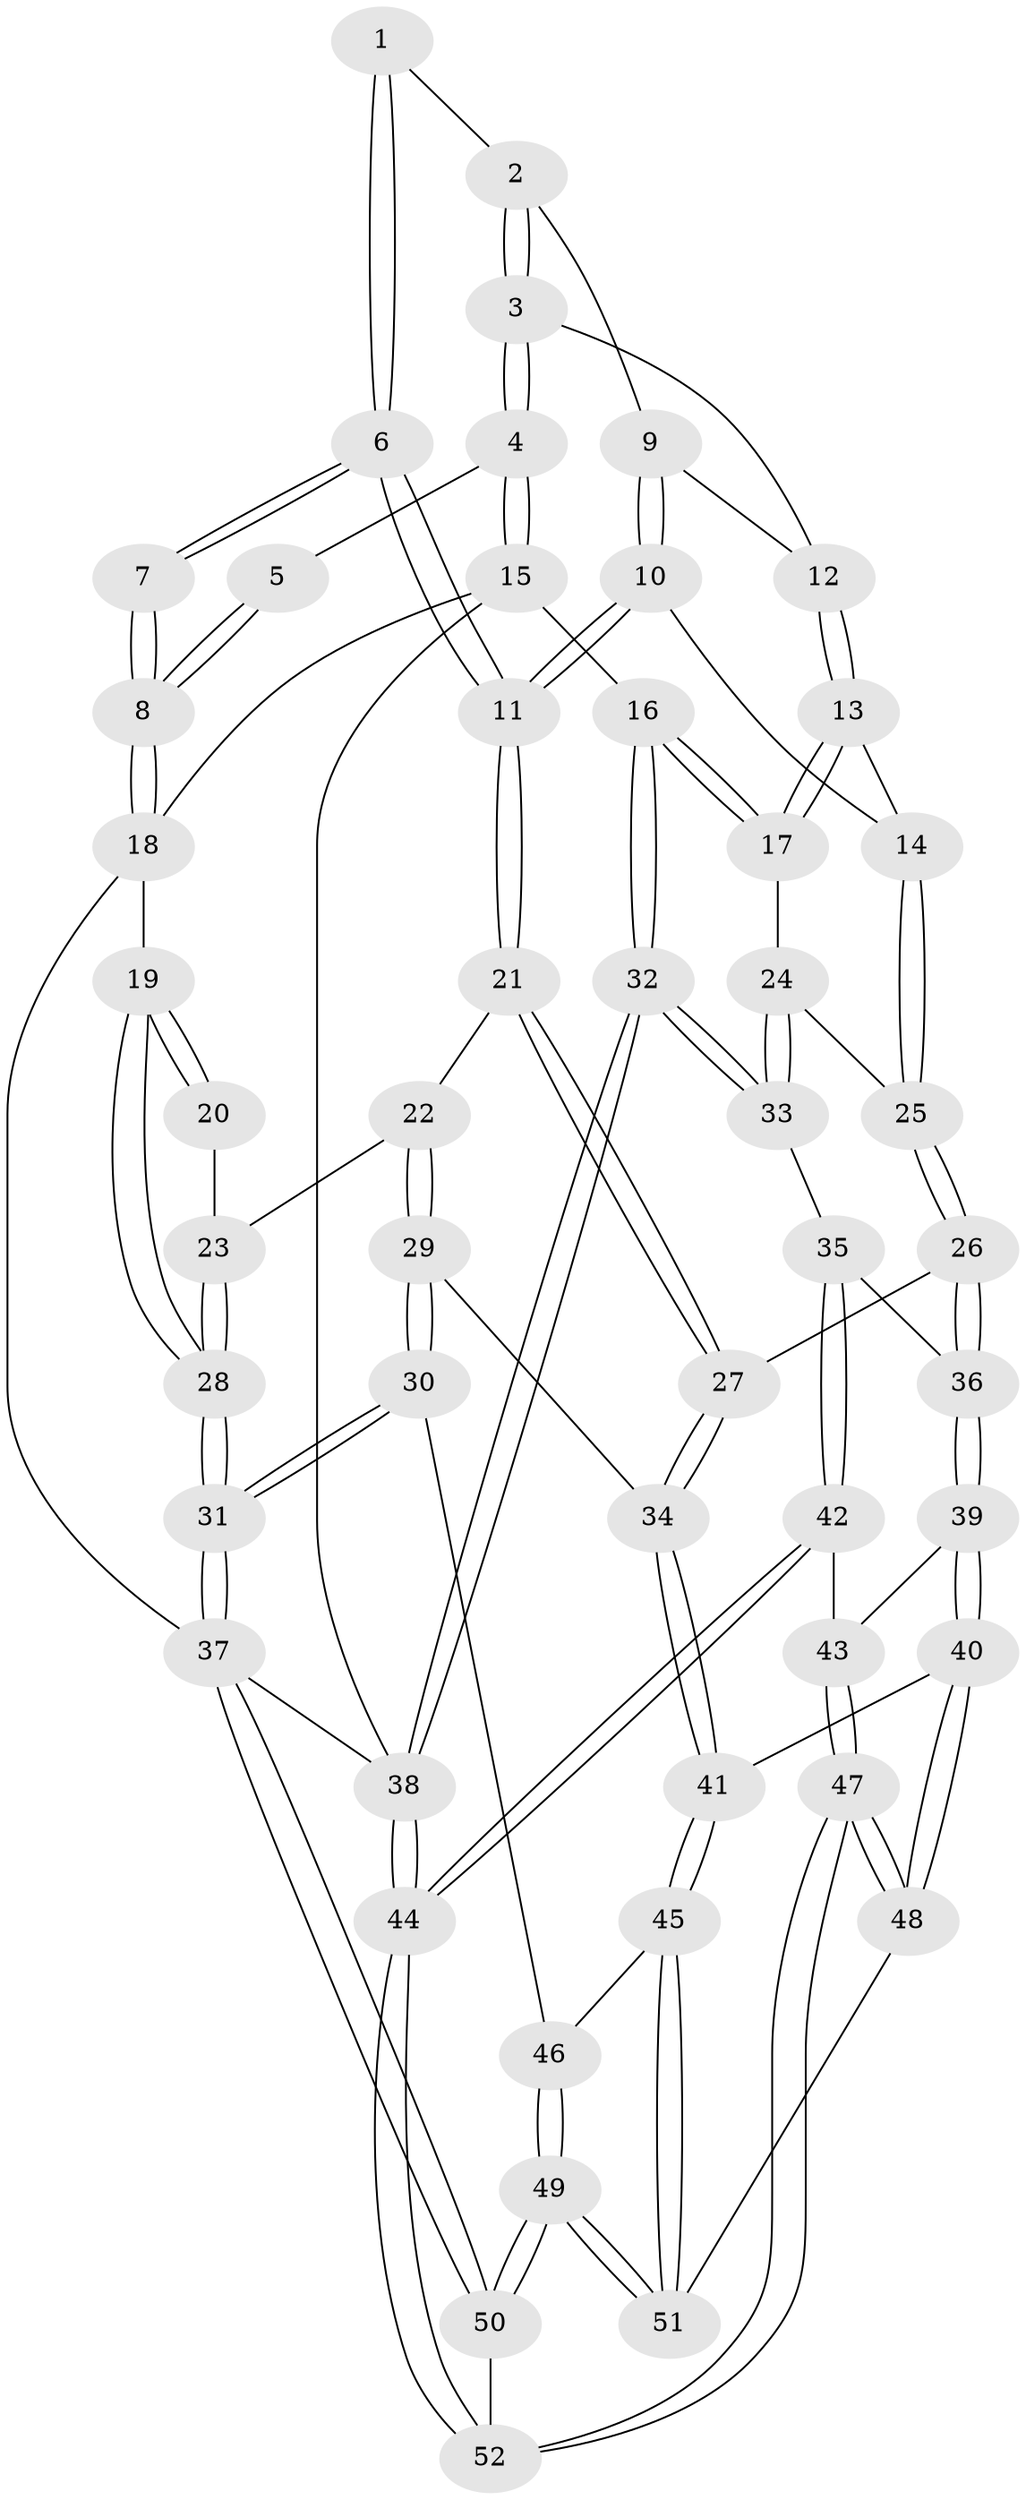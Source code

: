 // Generated by graph-tools (version 1.1) at 2025/03/03/09/25 03:03:15]
// undirected, 52 vertices, 127 edges
graph export_dot {
graph [start="1"]
  node [color=gray90,style=filled];
  1 [pos="+0.4292008921496486+0"];
  2 [pos="+0.7875282430794943+0.07663310303302101"];
  3 [pos="+1+0"];
  4 [pos="+1+0"];
  5 [pos="+0.4140461703484701+0"];
  6 [pos="+0.43682034292889+0.12320860899973164"];
  7 [pos="+0.15734609879695716+0.21961899757966633"];
  8 [pos="+0+0"];
  9 [pos="+0.7242968219807322+0.1671869048896921"];
  10 [pos="+0.6006261642133559+0.24065795714212454"];
  11 [pos="+0.4828389964885222+0.2245890562962611"];
  12 [pos="+0.8653050140630304+0.2387552854834081"];
  13 [pos="+0.860197456352471+0.3059312700914835"];
  14 [pos="+0.6668962794792715+0.28923577290652497"];
  15 [pos="+1+0"];
  16 [pos="+1+0.3409020785944836"];
  17 [pos="+0.9028505825596319+0.3744690408042305"];
  18 [pos="+0+0"];
  19 [pos="+0+0.043963367017342526"];
  20 [pos="+0.1388292303855974+0.27268116713510065"];
  21 [pos="+0.4418003408253974+0.36327817053734723"];
  22 [pos="+0.20858367049808302+0.3888877157890584"];
  23 [pos="+0.11724492250416396+0.34906311267605783"];
  24 [pos="+0.8698880319999659+0.4295990749534852"];
  25 [pos="+0.7432399665079731+0.47624127117506376"];
  26 [pos="+0.7150800630717077+0.5150401270863292"];
  27 [pos="+0.4611502866572874+0.4786014456548319"];
  28 [pos="+0+0.4642894353719565"];
  29 [pos="+0.21862348843514726+0.6372340195179711"];
  30 [pos="+0.18057042567106565+0.6581853738382605"];
  31 [pos="+0+0.6966609219785923"];
  32 [pos="+1+0.6267440726396998"];
  33 [pos="+0.9390431610802447+0.5993254388535735"];
  34 [pos="+0.4214290139573016+0.5977072938191392"];
  35 [pos="+0.8846878395860267+0.6388944141793073"];
  36 [pos="+0.730692399222268+0.5846873446453867"];
  37 [pos="+0+1"];
  38 [pos="+1+1"];
  39 [pos="+0.6676378775219247+0.7110525294135461"];
  40 [pos="+0.5769129578927877+0.7399570528297074"];
  41 [pos="+0.43551839723558294+0.621942991507698"];
  42 [pos="+0.8500553216029857+0.8003301511045661"];
  43 [pos="+0.7059934694412928+0.733927128707597"];
  44 [pos="+1+1"];
  45 [pos="+0.3572569409273948+0.864771512588501"];
  46 [pos="+0.18403730143491406+0.6641781615490823"];
  47 [pos="+0.7098796259106624+1"];
  48 [pos="+0.5672997718523487+0.8445312941628949"];
  49 [pos="+0.29934162486942206+1"];
  50 [pos="+0.21432096133655054+1"];
  51 [pos="+0.35862932811422427+0.9079233786248183"];
  52 [pos="+0.7285413870984723+1"];
  1 -- 2;
  1 -- 6;
  1 -- 6;
  2 -- 3;
  2 -- 3;
  2 -- 9;
  3 -- 4;
  3 -- 4;
  3 -- 12;
  4 -- 5;
  4 -- 15;
  4 -- 15;
  5 -- 8;
  5 -- 8;
  6 -- 7;
  6 -- 7;
  6 -- 11;
  6 -- 11;
  7 -- 8;
  7 -- 8;
  8 -- 18;
  8 -- 18;
  9 -- 10;
  9 -- 10;
  9 -- 12;
  10 -- 11;
  10 -- 11;
  10 -- 14;
  11 -- 21;
  11 -- 21;
  12 -- 13;
  12 -- 13;
  13 -- 14;
  13 -- 17;
  13 -- 17;
  14 -- 25;
  14 -- 25;
  15 -- 16;
  15 -- 18;
  15 -- 38;
  16 -- 17;
  16 -- 17;
  16 -- 32;
  16 -- 32;
  17 -- 24;
  18 -- 19;
  18 -- 37;
  19 -- 20;
  19 -- 20;
  19 -- 28;
  19 -- 28;
  20 -- 23;
  21 -- 22;
  21 -- 27;
  21 -- 27;
  22 -- 23;
  22 -- 29;
  22 -- 29;
  23 -- 28;
  23 -- 28;
  24 -- 25;
  24 -- 33;
  24 -- 33;
  25 -- 26;
  25 -- 26;
  26 -- 27;
  26 -- 36;
  26 -- 36;
  27 -- 34;
  27 -- 34;
  28 -- 31;
  28 -- 31;
  29 -- 30;
  29 -- 30;
  29 -- 34;
  30 -- 31;
  30 -- 31;
  30 -- 46;
  31 -- 37;
  31 -- 37;
  32 -- 33;
  32 -- 33;
  32 -- 38;
  32 -- 38;
  33 -- 35;
  34 -- 41;
  34 -- 41;
  35 -- 36;
  35 -- 42;
  35 -- 42;
  36 -- 39;
  36 -- 39;
  37 -- 50;
  37 -- 50;
  37 -- 38;
  38 -- 44;
  38 -- 44;
  39 -- 40;
  39 -- 40;
  39 -- 43;
  40 -- 41;
  40 -- 48;
  40 -- 48;
  41 -- 45;
  41 -- 45;
  42 -- 43;
  42 -- 44;
  42 -- 44;
  43 -- 47;
  43 -- 47;
  44 -- 52;
  44 -- 52;
  45 -- 46;
  45 -- 51;
  45 -- 51;
  46 -- 49;
  46 -- 49;
  47 -- 48;
  47 -- 48;
  47 -- 52;
  47 -- 52;
  48 -- 51;
  49 -- 50;
  49 -- 50;
  49 -- 51;
  49 -- 51;
  50 -- 52;
}
